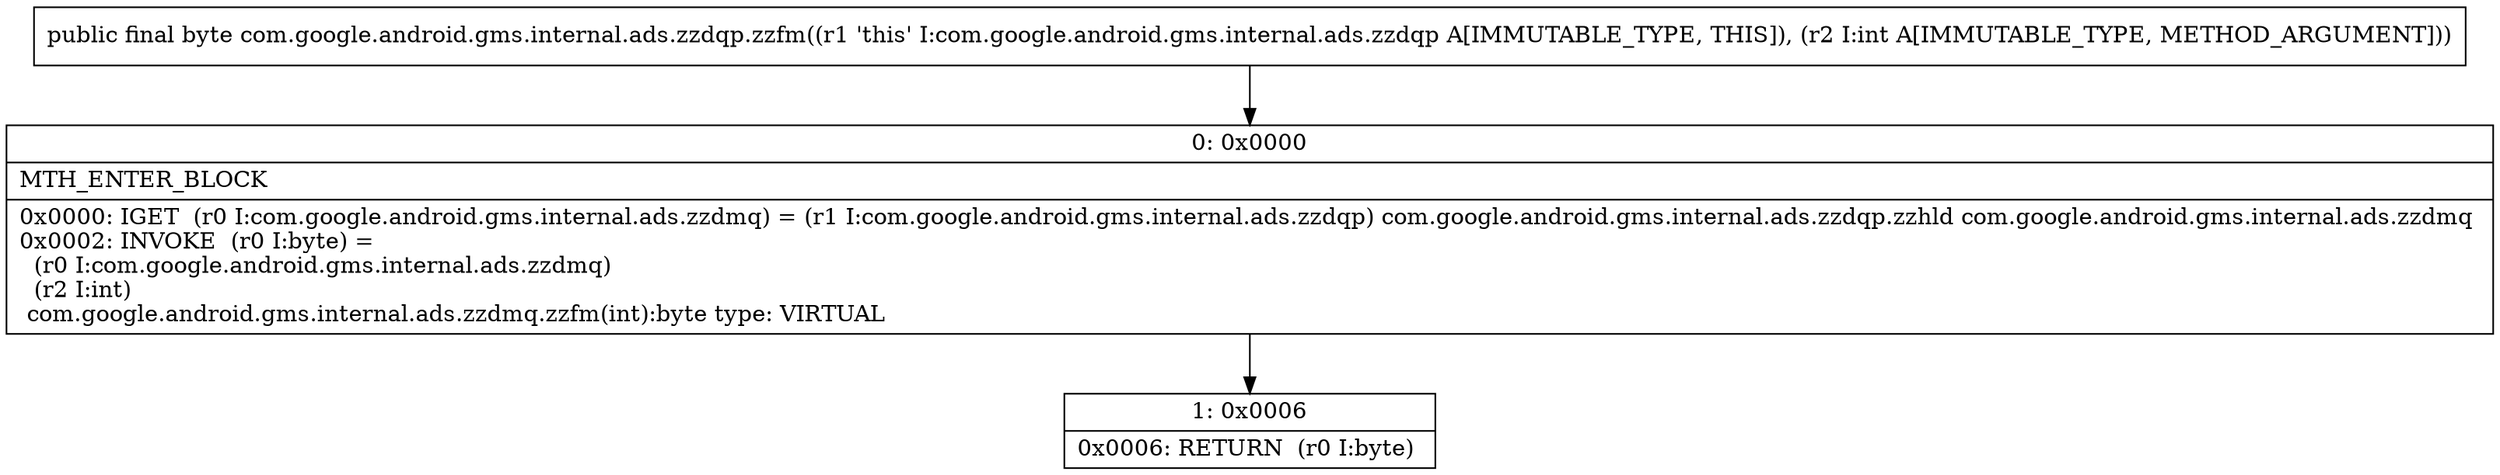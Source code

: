 digraph "CFG forcom.google.android.gms.internal.ads.zzdqp.zzfm(I)B" {
Node_0 [shape=record,label="{0\:\ 0x0000|MTH_ENTER_BLOCK\l|0x0000: IGET  (r0 I:com.google.android.gms.internal.ads.zzdmq) = (r1 I:com.google.android.gms.internal.ads.zzdqp) com.google.android.gms.internal.ads.zzdqp.zzhld com.google.android.gms.internal.ads.zzdmq \l0x0002: INVOKE  (r0 I:byte) = \l  (r0 I:com.google.android.gms.internal.ads.zzdmq)\l  (r2 I:int)\l com.google.android.gms.internal.ads.zzdmq.zzfm(int):byte type: VIRTUAL \l}"];
Node_1 [shape=record,label="{1\:\ 0x0006|0x0006: RETURN  (r0 I:byte) \l}"];
MethodNode[shape=record,label="{public final byte com.google.android.gms.internal.ads.zzdqp.zzfm((r1 'this' I:com.google.android.gms.internal.ads.zzdqp A[IMMUTABLE_TYPE, THIS]), (r2 I:int A[IMMUTABLE_TYPE, METHOD_ARGUMENT])) }"];
MethodNode -> Node_0;
Node_0 -> Node_1;
}


